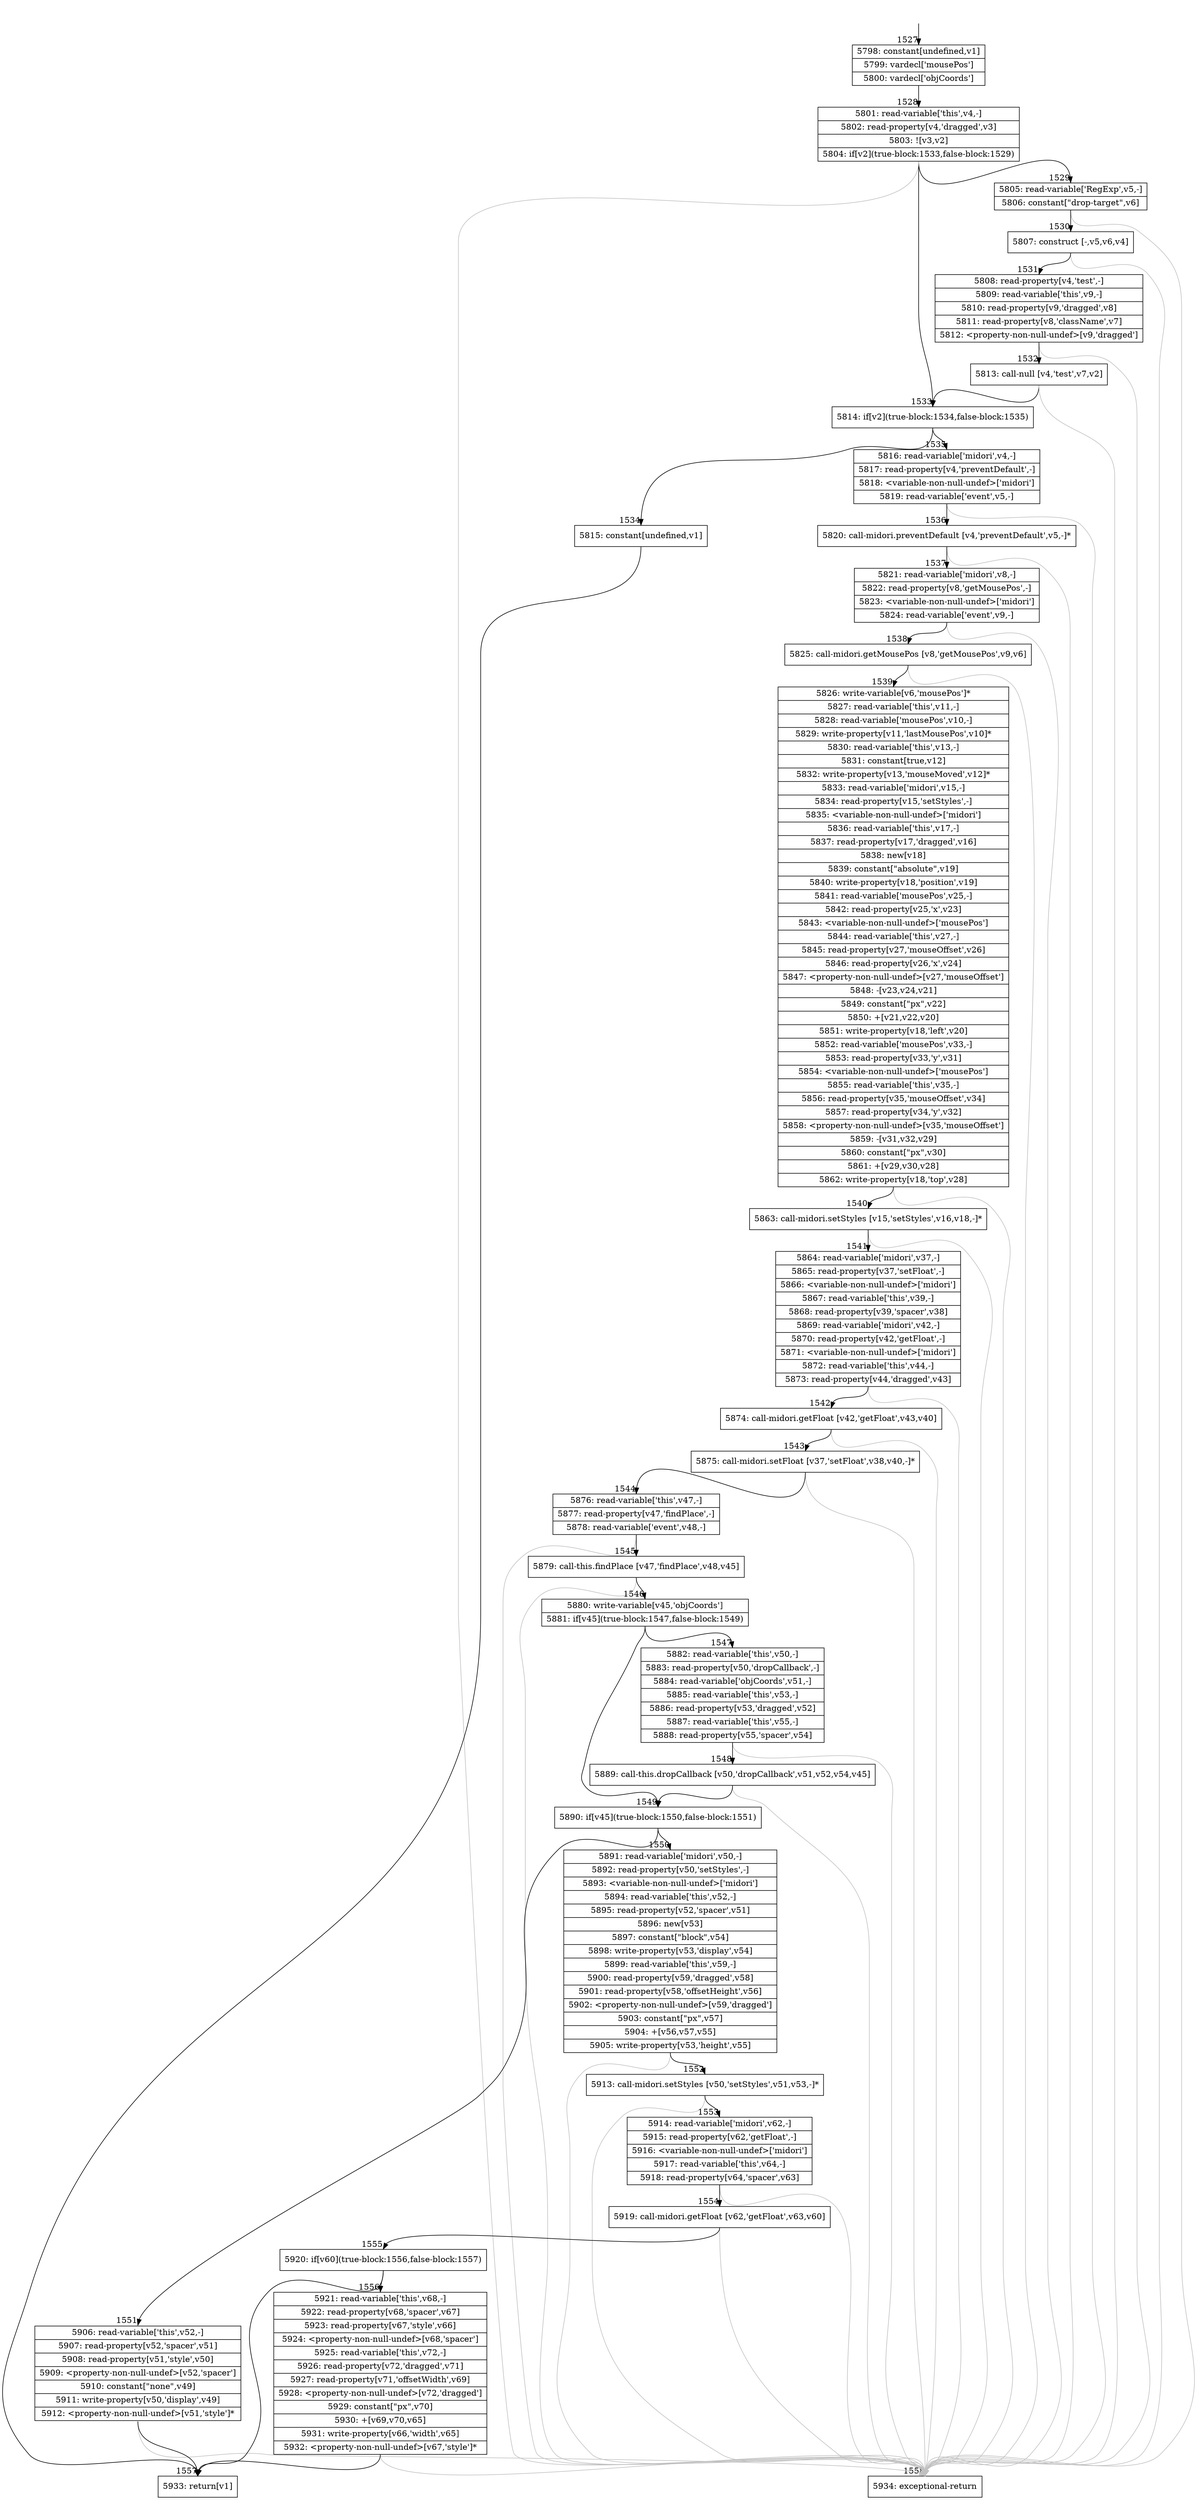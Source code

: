 digraph {
rankdir="TD"
BB_entry87[shape=none,label=""];
BB_entry87 -> BB1527 [tailport=s, headport=n, headlabel="    1527"]
BB1527 [shape=record label="{5798: constant[undefined,v1]|5799: vardecl['mousePos']|5800: vardecl['objCoords']}" ] 
BB1527 -> BB1528 [tailport=s, headport=n, headlabel="      1528"]
BB1528 [shape=record label="{5801: read-variable['this',v4,-]|5802: read-property[v4,'dragged',v3]|5803: ![v3,v2]|5804: if[v2](true-block:1533,false-block:1529)}" ] 
BB1528 -> BB1533 [tailport=s, headport=n, headlabel="      1533"]
BB1528 -> BB1529 [tailport=s, headport=n, headlabel="      1529"]
BB1528 -> BB1558 [tailport=s, headport=n, color=gray, headlabel="      1558"]
BB1529 [shape=record label="{5805: read-variable['RegExp',v5,-]|5806: constant[\"drop-target\",v6]}" ] 
BB1529 -> BB1530 [tailport=s, headport=n, headlabel="      1530"]
BB1529 -> BB1558 [tailport=s, headport=n, color=gray]
BB1530 [shape=record label="{5807: construct [-,v5,v6,v4]}" ] 
BB1530 -> BB1531 [tailport=s, headport=n, headlabel="      1531"]
BB1530 -> BB1558 [tailport=s, headport=n, color=gray]
BB1531 [shape=record label="{5808: read-property[v4,'test',-]|5809: read-variable['this',v9,-]|5810: read-property[v9,'dragged',v8]|5811: read-property[v8,'className',v7]|5812: \<property-non-null-undef\>[v9,'dragged']}" ] 
BB1531 -> BB1532 [tailport=s, headport=n, headlabel="      1532"]
BB1531 -> BB1558 [tailport=s, headport=n, color=gray]
BB1532 [shape=record label="{5813: call-null [v4,'test',v7,v2]}" ] 
BB1532 -> BB1533 [tailport=s, headport=n]
BB1532 -> BB1558 [tailport=s, headport=n, color=gray]
BB1533 [shape=record label="{5814: if[v2](true-block:1534,false-block:1535)}" ] 
BB1533 -> BB1534 [tailport=s, headport=n, headlabel="      1534"]
BB1533 -> BB1535 [tailport=s, headport=n, headlabel="      1535"]
BB1534 [shape=record label="{5815: constant[undefined,v1]}" ] 
BB1534 -> BB1557 [tailport=s, headport=n, headlabel="      1557"]
BB1535 [shape=record label="{5816: read-variable['midori',v4,-]|5817: read-property[v4,'preventDefault',-]|5818: \<variable-non-null-undef\>['midori']|5819: read-variable['event',v5,-]}" ] 
BB1535 -> BB1536 [tailport=s, headport=n, headlabel="      1536"]
BB1535 -> BB1558 [tailport=s, headport=n, color=gray]
BB1536 [shape=record label="{5820: call-midori.preventDefault [v4,'preventDefault',v5,-]*}" ] 
BB1536 -> BB1537 [tailport=s, headport=n, headlabel="      1537"]
BB1536 -> BB1558 [tailport=s, headport=n, color=gray]
BB1537 [shape=record label="{5821: read-variable['midori',v8,-]|5822: read-property[v8,'getMousePos',-]|5823: \<variable-non-null-undef\>['midori']|5824: read-variable['event',v9,-]}" ] 
BB1537 -> BB1538 [tailport=s, headport=n, headlabel="      1538"]
BB1537 -> BB1558 [tailport=s, headport=n, color=gray]
BB1538 [shape=record label="{5825: call-midori.getMousePos [v8,'getMousePos',v9,v6]}" ] 
BB1538 -> BB1539 [tailport=s, headport=n, headlabel="      1539"]
BB1538 -> BB1558 [tailport=s, headport=n, color=gray]
BB1539 [shape=record label="{5826: write-variable[v6,'mousePos']*|5827: read-variable['this',v11,-]|5828: read-variable['mousePos',v10,-]|5829: write-property[v11,'lastMousePos',v10]*|5830: read-variable['this',v13,-]|5831: constant[true,v12]|5832: write-property[v13,'mouseMoved',v12]*|5833: read-variable['midori',v15,-]|5834: read-property[v15,'setStyles',-]|5835: \<variable-non-null-undef\>['midori']|5836: read-variable['this',v17,-]|5837: read-property[v17,'dragged',v16]|5838: new[v18]|5839: constant[\"absolute\",v19]|5840: write-property[v18,'position',v19]|5841: read-variable['mousePos',v25,-]|5842: read-property[v25,'x',v23]|5843: \<variable-non-null-undef\>['mousePos']|5844: read-variable['this',v27,-]|5845: read-property[v27,'mouseOffset',v26]|5846: read-property[v26,'x',v24]|5847: \<property-non-null-undef\>[v27,'mouseOffset']|5848: -[v23,v24,v21]|5849: constant[\"px\",v22]|5850: +[v21,v22,v20]|5851: write-property[v18,'left',v20]|5852: read-variable['mousePos',v33,-]|5853: read-property[v33,'y',v31]|5854: \<variable-non-null-undef\>['mousePos']|5855: read-variable['this',v35,-]|5856: read-property[v35,'mouseOffset',v34]|5857: read-property[v34,'y',v32]|5858: \<property-non-null-undef\>[v35,'mouseOffset']|5859: -[v31,v32,v29]|5860: constant[\"px\",v30]|5861: +[v29,v30,v28]|5862: write-property[v18,'top',v28]}" ] 
BB1539 -> BB1540 [tailport=s, headport=n, headlabel="      1540"]
BB1539 -> BB1558 [tailport=s, headport=n, color=gray]
BB1540 [shape=record label="{5863: call-midori.setStyles [v15,'setStyles',v16,v18,-]*}" ] 
BB1540 -> BB1541 [tailport=s, headport=n, headlabel="      1541"]
BB1540 -> BB1558 [tailport=s, headport=n, color=gray]
BB1541 [shape=record label="{5864: read-variable['midori',v37,-]|5865: read-property[v37,'setFloat',-]|5866: \<variable-non-null-undef\>['midori']|5867: read-variable['this',v39,-]|5868: read-property[v39,'spacer',v38]|5869: read-variable['midori',v42,-]|5870: read-property[v42,'getFloat',-]|5871: \<variable-non-null-undef\>['midori']|5872: read-variable['this',v44,-]|5873: read-property[v44,'dragged',v43]}" ] 
BB1541 -> BB1542 [tailport=s, headport=n, headlabel="      1542"]
BB1541 -> BB1558 [tailport=s, headport=n, color=gray]
BB1542 [shape=record label="{5874: call-midori.getFloat [v42,'getFloat',v43,v40]}" ] 
BB1542 -> BB1543 [tailport=s, headport=n, headlabel="      1543"]
BB1542 -> BB1558 [tailport=s, headport=n, color=gray]
BB1543 [shape=record label="{5875: call-midori.setFloat [v37,'setFloat',v38,v40,-]*}" ] 
BB1543 -> BB1544 [tailport=s, headport=n, headlabel="      1544"]
BB1543 -> BB1558 [tailport=s, headport=n, color=gray]
BB1544 [shape=record label="{5876: read-variable['this',v47,-]|5877: read-property[v47,'findPlace',-]|5878: read-variable['event',v48,-]}" ] 
BB1544 -> BB1545 [tailport=s, headport=n, headlabel="      1545"]
BB1544 -> BB1558 [tailport=s, headport=n, color=gray]
BB1545 [shape=record label="{5879: call-this.findPlace [v47,'findPlace',v48,v45]}" ] 
BB1545 -> BB1546 [tailport=s, headport=n, headlabel="      1546"]
BB1545 -> BB1558 [tailport=s, headport=n, color=gray]
BB1546 [shape=record label="{5880: write-variable[v45,'objCoords']|5881: if[v45](true-block:1547,false-block:1549)}" ] 
BB1546 -> BB1549 [tailport=s, headport=n, headlabel="      1549"]
BB1546 -> BB1547 [tailport=s, headport=n, headlabel="      1547"]
BB1547 [shape=record label="{5882: read-variable['this',v50,-]|5883: read-property[v50,'dropCallback',-]|5884: read-variable['objCoords',v51,-]|5885: read-variable['this',v53,-]|5886: read-property[v53,'dragged',v52]|5887: read-variable['this',v55,-]|5888: read-property[v55,'spacer',v54]}" ] 
BB1547 -> BB1548 [tailport=s, headport=n, headlabel="      1548"]
BB1547 -> BB1558 [tailport=s, headport=n, color=gray]
BB1548 [shape=record label="{5889: call-this.dropCallback [v50,'dropCallback',v51,v52,v54,v45]}" ] 
BB1548 -> BB1549 [tailport=s, headport=n]
BB1548 -> BB1558 [tailport=s, headport=n, color=gray]
BB1549 [shape=record label="{5890: if[v45](true-block:1550,false-block:1551)}" ] 
BB1549 -> BB1550 [tailport=s, headport=n, headlabel="      1550"]
BB1549 -> BB1551 [tailport=s, headport=n, headlabel="      1551"]
BB1550 [shape=record label="{5891: read-variable['midori',v50,-]|5892: read-property[v50,'setStyles',-]|5893: \<variable-non-null-undef\>['midori']|5894: read-variable['this',v52,-]|5895: read-property[v52,'spacer',v51]|5896: new[v53]|5897: constant[\"block\",v54]|5898: write-property[v53,'display',v54]|5899: read-variable['this',v59,-]|5900: read-property[v59,'dragged',v58]|5901: read-property[v58,'offsetHeight',v56]|5902: \<property-non-null-undef\>[v59,'dragged']|5903: constant[\"px\",v57]|5904: +[v56,v57,v55]|5905: write-property[v53,'height',v55]}" ] 
BB1550 -> BB1552 [tailport=s, headport=n, headlabel="      1552"]
BB1550 -> BB1558 [tailport=s, headport=n, color=gray]
BB1551 [shape=record label="{5906: read-variable['this',v52,-]|5907: read-property[v52,'spacer',v51]|5908: read-property[v51,'style',v50]|5909: \<property-non-null-undef\>[v52,'spacer']|5910: constant[\"none\",v49]|5911: write-property[v50,'display',v49]|5912: \<property-non-null-undef\>[v51,'style']*}" ] 
BB1551 -> BB1557 [tailport=s, headport=n]
BB1551 -> BB1558 [tailport=s, headport=n, color=gray]
BB1552 [shape=record label="{5913: call-midori.setStyles [v50,'setStyles',v51,v53,-]*}" ] 
BB1552 -> BB1553 [tailport=s, headport=n, headlabel="      1553"]
BB1552 -> BB1558 [tailport=s, headport=n, color=gray]
BB1553 [shape=record label="{5914: read-variable['midori',v62,-]|5915: read-property[v62,'getFloat',-]|5916: \<variable-non-null-undef\>['midori']|5917: read-variable['this',v64,-]|5918: read-property[v64,'spacer',v63]}" ] 
BB1553 -> BB1554 [tailport=s, headport=n, headlabel="      1554"]
BB1553 -> BB1558 [tailport=s, headport=n, color=gray]
BB1554 [shape=record label="{5919: call-midori.getFloat [v62,'getFloat',v63,v60]}" ] 
BB1554 -> BB1555 [tailport=s, headport=n, headlabel="      1555"]
BB1554 -> BB1558 [tailport=s, headport=n, color=gray]
BB1555 [shape=record label="{5920: if[v60](true-block:1556,false-block:1557)}" ] 
BB1555 -> BB1556 [tailport=s, headport=n, headlabel="      1556"]
BB1555 -> BB1557 [tailport=s, headport=n]
BB1556 [shape=record label="{5921: read-variable['this',v68,-]|5922: read-property[v68,'spacer',v67]|5923: read-property[v67,'style',v66]|5924: \<property-non-null-undef\>[v68,'spacer']|5925: read-variable['this',v72,-]|5926: read-property[v72,'dragged',v71]|5927: read-property[v71,'offsetWidth',v69]|5928: \<property-non-null-undef\>[v72,'dragged']|5929: constant[\"px\",v70]|5930: +[v69,v70,v65]|5931: write-property[v66,'width',v65]|5932: \<property-non-null-undef\>[v67,'style']*}" ] 
BB1556 -> BB1557 [tailport=s, headport=n]
BB1556 -> BB1558 [tailport=s, headport=n, color=gray]
BB1557 [shape=record label="{5933: return[v1]}" ] 
BB1558 [shape=record label="{5934: exceptional-return}" ] 
//#$~ 1152
}
